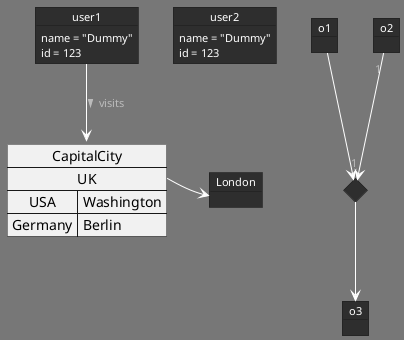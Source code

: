 ' Do not edit
' Theme Gallery
' autogenerated by script
'
@startuml
!theme reddress-darkorange

object user1
user1 : name = "Dummy"
user1 : id = 123

object user2 {
  name = "Dummy"
  id = 123
}

object o1
object o2
diamond dia
object o3

o1  --> dia
o2  "1" --> "1" dia
dia --> o3

object London

map CapitalCity {
 UK *-> London
 USA => Washington
 Germany => Berlin
}

user1 --> CapitalCity : visits >
@enduml

